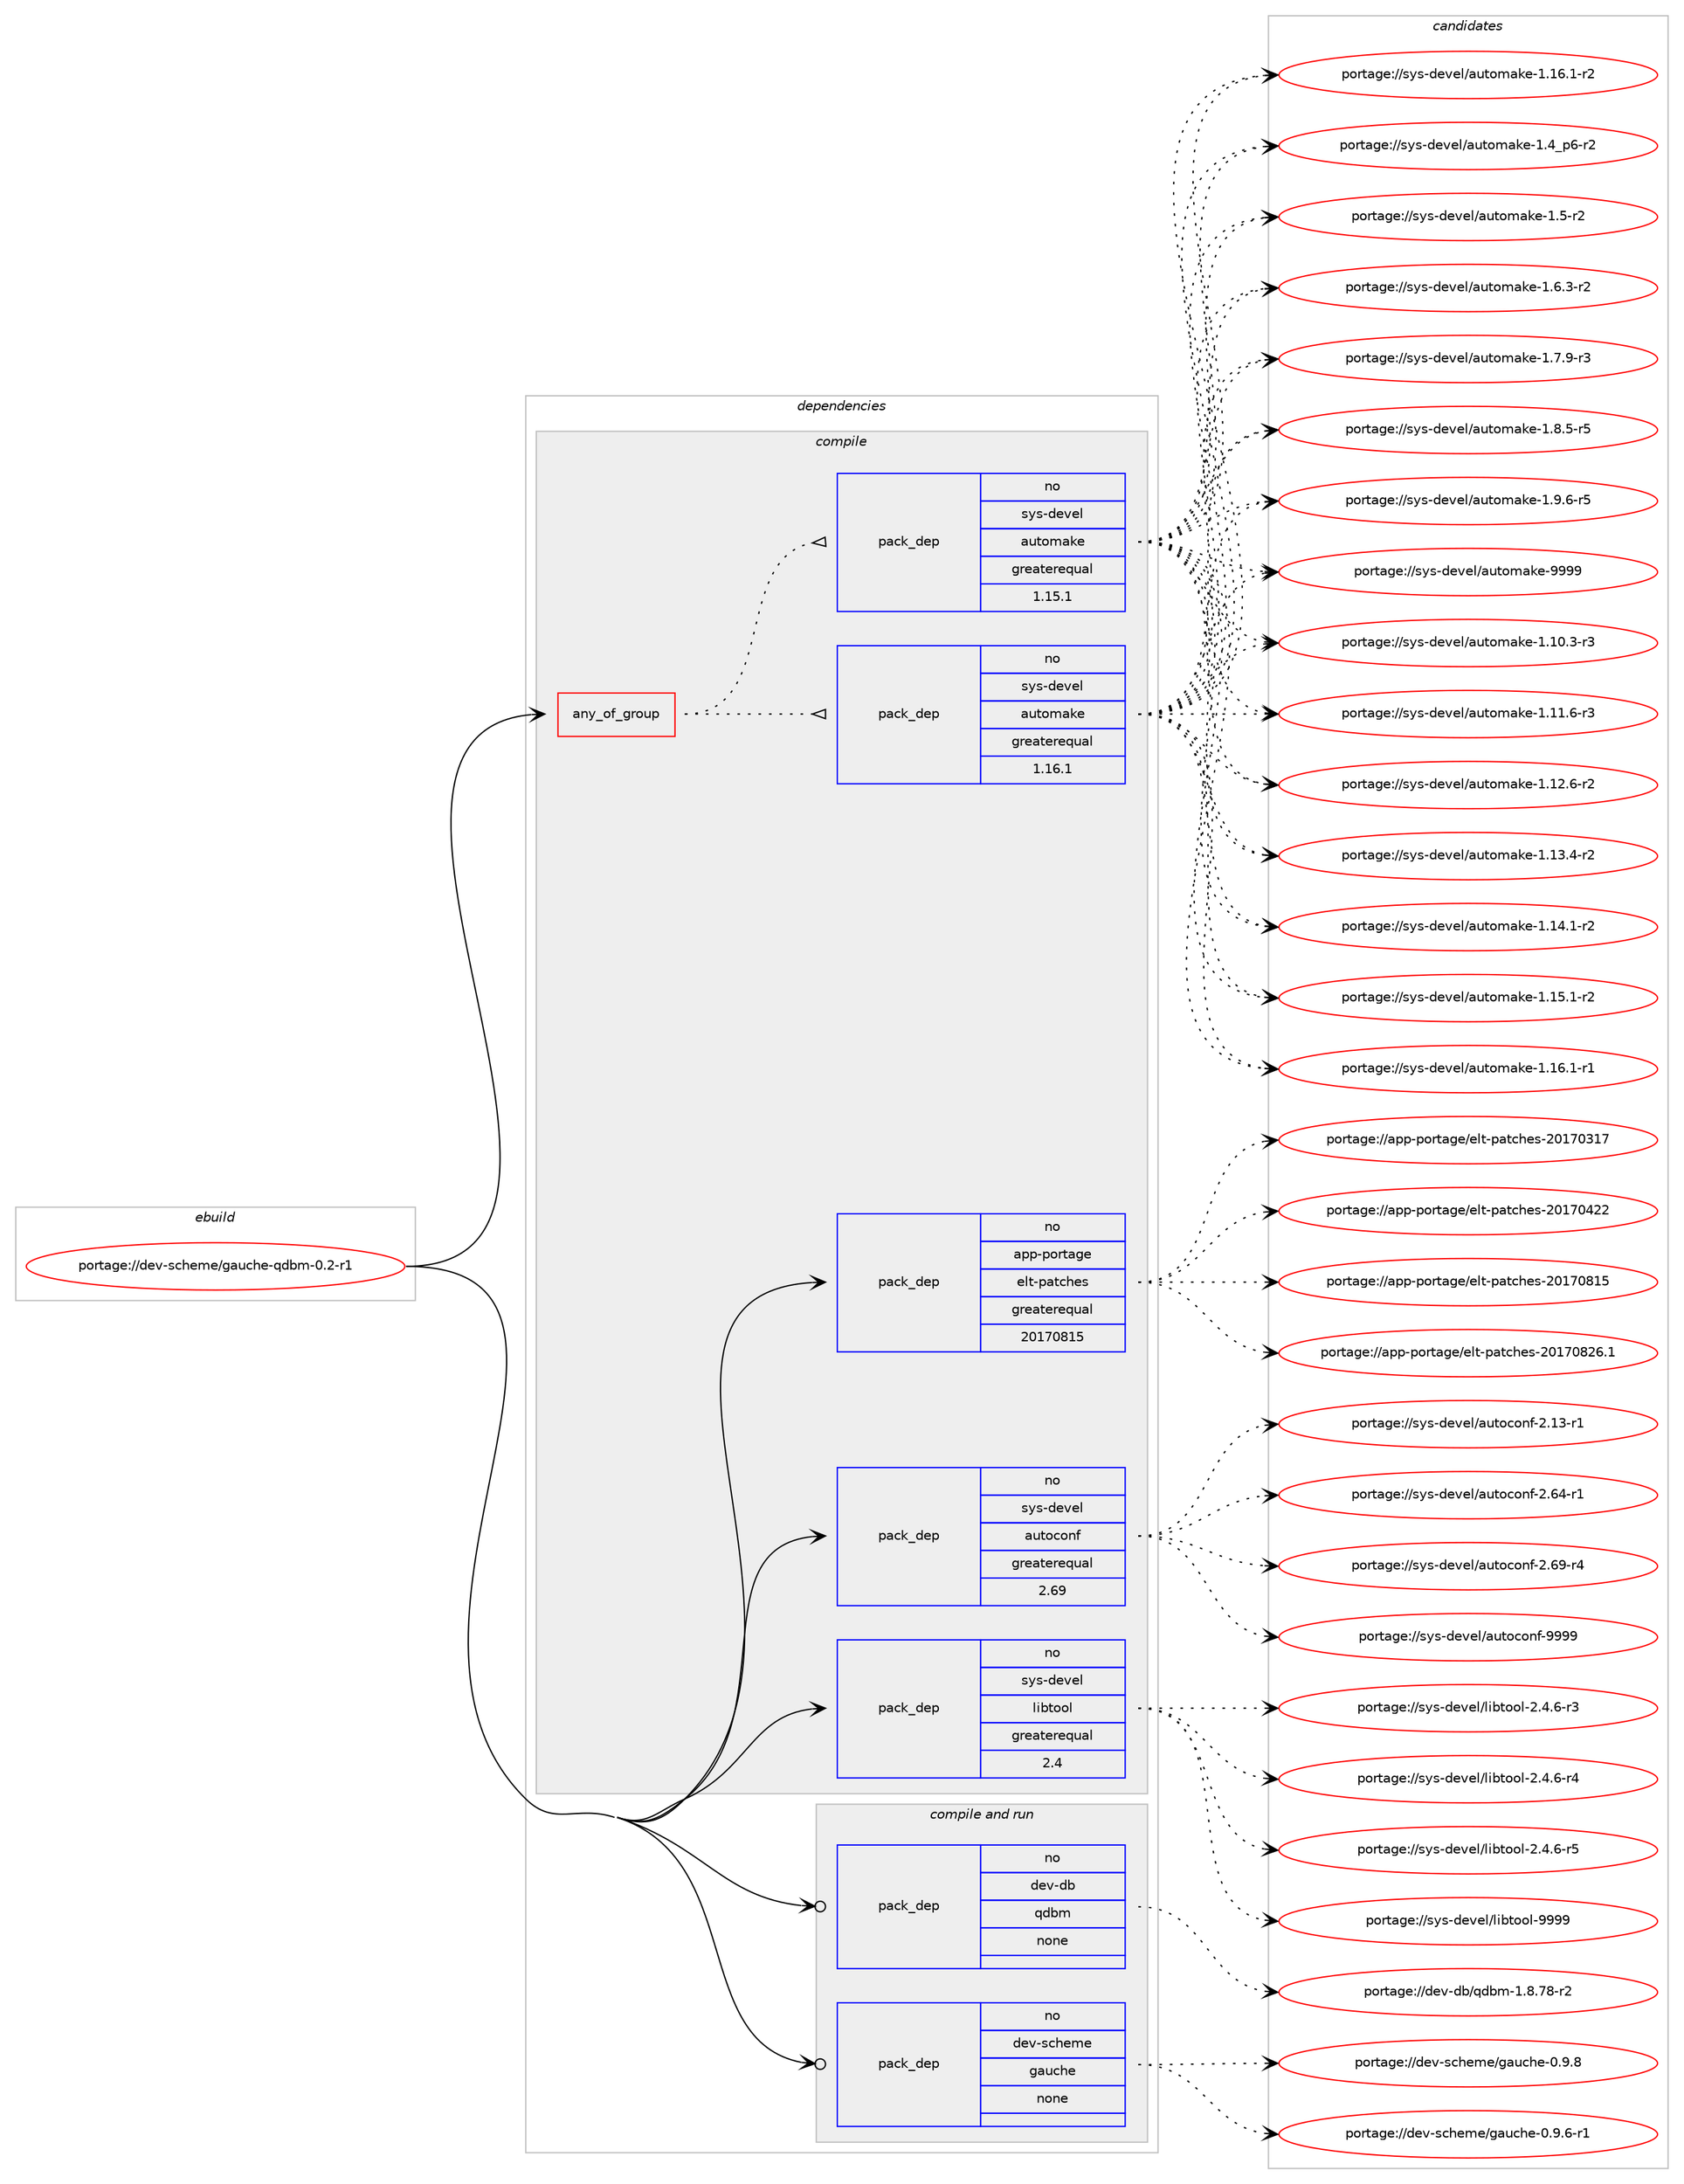 digraph prolog {

# *************
# Graph options
# *************

newrank=true;
concentrate=true;
compound=true;
graph [rankdir=LR,fontname=Helvetica,fontsize=10,ranksep=1.5];#, ranksep=2.5, nodesep=0.2];
edge  [arrowhead=vee];
node  [fontname=Helvetica,fontsize=10];

# **********
# The ebuild
# **********

subgraph cluster_leftcol {
color=gray;
rank=same;
label=<<i>ebuild</i>>;
id [label="portage://dev-scheme/gauche-qdbm-0.2-r1", color=red, width=4, href="../dev-scheme/gauche-qdbm-0.2-r1.svg"];
}

# ****************
# The dependencies
# ****************

subgraph cluster_midcol {
color=gray;
label=<<i>dependencies</i>>;
subgraph cluster_compile {
fillcolor="#eeeeee";
style=filled;
label=<<i>compile</i>>;
subgraph any3499 {
dependency256971 [label=<<TABLE BORDER="0" CELLBORDER="1" CELLSPACING="0" CELLPADDING="4"><TR><TD CELLPADDING="10">any_of_group</TD></TR></TABLE>>, shape=none, color=red];subgraph pack183270 {
dependency256972 [label=<<TABLE BORDER="0" CELLBORDER="1" CELLSPACING="0" CELLPADDING="4" WIDTH="220"><TR><TD ROWSPAN="6" CELLPADDING="30">pack_dep</TD></TR><TR><TD WIDTH="110">no</TD></TR><TR><TD>sys-devel</TD></TR><TR><TD>automake</TD></TR><TR><TD>greaterequal</TD></TR><TR><TD>1.16.1</TD></TR></TABLE>>, shape=none, color=blue];
}
dependency256971:e -> dependency256972:w [weight=20,style="dotted",arrowhead="oinv"];
subgraph pack183271 {
dependency256973 [label=<<TABLE BORDER="0" CELLBORDER="1" CELLSPACING="0" CELLPADDING="4" WIDTH="220"><TR><TD ROWSPAN="6" CELLPADDING="30">pack_dep</TD></TR><TR><TD WIDTH="110">no</TD></TR><TR><TD>sys-devel</TD></TR><TR><TD>automake</TD></TR><TR><TD>greaterequal</TD></TR><TR><TD>1.15.1</TD></TR></TABLE>>, shape=none, color=blue];
}
dependency256971:e -> dependency256973:w [weight=20,style="dotted",arrowhead="oinv"];
}
id:e -> dependency256971:w [weight=20,style="solid",arrowhead="vee"];
subgraph pack183272 {
dependency256974 [label=<<TABLE BORDER="0" CELLBORDER="1" CELLSPACING="0" CELLPADDING="4" WIDTH="220"><TR><TD ROWSPAN="6" CELLPADDING="30">pack_dep</TD></TR><TR><TD WIDTH="110">no</TD></TR><TR><TD>app-portage</TD></TR><TR><TD>elt-patches</TD></TR><TR><TD>greaterequal</TD></TR><TR><TD>20170815</TD></TR></TABLE>>, shape=none, color=blue];
}
id:e -> dependency256974:w [weight=20,style="solid",arrowhead="vee"];
subgraph pack183273 {
dependency256975 [label=<<TABLE BORDER="0" CELLBORDER="1" CELLSPACING="0" CELLPADDING="4" WIDTH="220"><TR><TD ROWSPAN="6" CELLPADDING="30">pack_dep</TD></TR><TR><TD WIDTH="110">no</TD></TR><TR><TD>sys-devel</TD></TR><TR><TD>autoconf</TD></TR><TR><TD>greaterequal</TD></TR><TR><TD>2.69</TD></TR></TABLE>>, shape=none, color=blue];
}
id:e -> dependency256975:w [weight=20,style="solid",arrowhead="vee"];
subgraph pack183274 {
dependency256976 [label=<<TABLE BORDER="0" CELLBORDER="1" CELLSPACING="0" CELLPADDING="4" WIDTH="220"><TR><TD ROWSPAN="6" CELLPADDING="30">pack_dep</TD></TR><TR><TD WIDTH="110">no</TD></TR><TR><TD>sys-devel</TD></TR><TR><TD>libtool</TD></TR><TR><TD>greaterequal</TD></TR><TR><TD>2.4</TD></TR></TABLE>>, shape=none, color=blue];
}
id:e -> dependency256976:w [weight=20,style="solid",arrowhead="vee"];
}
subgraph cluster_compileandrun {
fillcolor="#eeeeee";
style=filled;
label=<<i>compile and run</i>>;
subgraph pack183275 {
dependency256977 [label=<<TABLE BORDER="0" CELLBORDER="1" CELLSPACING="0" CELLPADDING="4" WIDTH="220"><TR><TD ROWSPAN="6" CELLPADDING="30">pack_dep</TD></TR><TR><TD WIDTH="110">no</TD></TR><TR><TD>dev-db</TD></TR><TR><TD>qdbm</TD></TR><TR><TD>none</TD></TR><TR><TD></TD></TR></TABLE>>, shape=none, color=blue];
}
id:e -> dependency256977:w [weight=20,style="solid",arrowhead="odotvee"];
subgraph pack183276 {
dependency256978 [label=<<TABLE BORDER="0" CELLBORDER="1" CELLSPACING="0" CELLPADDING="4" WIDTH="220"><TR><TD ROWSPAN="6" CELLPADDING="30">pack_dep</TD></TR><TR><TD WIDTH="110">no</TD></TR><TR><TD>dev-scheme</TD></TR><TR><TD>gauche</TD></TR><TR><TD>none</TD></TR><TR><TD></TD></TR></TABLE>>, shape=none, color=blue];
}
id:e -> dependency256978:w [weight=20,style="solid",arrowhead="odotvee"];
}
subgraph cluster_run {
fillcolor="#eeeeee";
style=filled;
label=<<i>run</i>>;
}
}

# **************
# The candidates
# **************

subgraph cluster_choices {
rank=same;
color=gray;
label=<<i>candidates</i>>;

subgraph choice183270 {
color=black;
nodesep=1;
choiceportage11512111545100101118101108479711711611110997107101454946494846514511451 [label="portage://sys-devel/automake-1.10.3-r3", color=red, width=4,href="../sys-devel/automake-1.10.3-r3.svg"];
choiceportage11512111545100101118101108479711711611110997107101454946494946544511451 [label="portage://sys-devel/automake-1.11.6-r3", color=red, width=4,href="../sys-devel/automake-1.11.6-r3.svg"];
choiceportage11512111545100101118101108479711711611110997107101454946495046544511450 [label="portage://sys-devel/automake-1.12.6-r2", color=red, width=4,href="../sys-devel/automake-1.12.6-r2.svg"];
choiceportage11512111545100101118101108479711711611110997107101454946495146524511450 [label="portage://sys-devel/automake-1.13.4-r2", color=red, width=4,href="../sys-devel/automake-1.13.4-r2.svg"];
choiceportage11512111545100101118101108479711711611110997107101454946495246494511450 [label="portage://sys-devel/automake-1.14.1-r2", color=red, width=4,href="../sys-devel/automake-1.14.1-r2.svg"];
choiceportage11512111545100101118101108479711711611110997107101454946495346494511450 [label="portage://sys-devel/automake-1.15.1-r2", color=red, width=4,href="../sys-devel/automake-1.15.1-r2.svg"];
choiceportage11512111545100101118101108479711711611110997107101454946495446494511449 [label="portage://sys-devel/automake-1.16.1-r1", color=red, width=4,href="../sys-devel/automake-1.16.1-r1.svg"];
choiceportage11512111545100101118101108479711711611110997107101454946495446494511450 [label="portage://sys-devel/automake-1.16.1-r2", color=red, width=4,href="../sys-devel/automake-1.16.1-r2.svg"];
choiceportage115121115451001011181011084797117116111109971071014549465295112544511450 [label="portage://sys-devel/automake-1.4_p6-r2", color=red, width=4,href="../sys-devel/automake-1.4_p6-r2.svg"];
choiceportage11512111545100101118101108479711711611110997107101454946534511450 [label="portage://sys-devel/automake-1.5-r2", color=red, width=4,href="../sys-devel/automake-1.5-r2.svg"];
choiceportage115121115451001011181011084797117116111109971071014549465446514511450 [label="portage://sys-devel/automake-1.6.3-r2", color=red, width=4,href="../sys-devel/automake-1.6.3-r2.svg"];
choiceportage115121115451001011181011084797117116111109971071014549465546574511451 [label="portage://sys-devel/automake-1.7.9-r3", color=red, width=4,href="../sys-devel/automake-1.7.9-r3.svg"];
choiceportage115121115451001011181011084797117116111109971071014549465646534511453 [label="portage://sys-devel/automake-1.8.5-r5", color=red, width=4,href="../sys-devel/automake-1.8.5-r5.svg"];
choiceportage115121115451001011181011084797117116111109971071014549465746544511453 [label="portage://sys-devel/automake-1.9.6-r5", color=red, width=4,href="../sys-devel/automake-1.9.6-r5.svg"];
choiceportage115121115451001011181011084797117116111109971071014557575757 [label="portage://sys-devel/automake-9999", color=red, width=4,href="../sys-devel/automake-9999.svg"];
dependency256972:e -> choiceportage11512111545100101118101108479711711611110997107101454946494846514511451:w [style=dotted,weight="100"];
dependency256972:e -> choiceportage11512111545100101118101108479711711611110997107101454946494946544511451:w [style=dotted,weight="100"];
dependency256972:e -> choiceportage11512111545100101118101108479711711611110997107101454946495046544511450:w [style=dotted,weight="100"];
dependency256972:e -> choiceportage11512111545100101118101108479711711611110997107101454946495146524511450:w [style=dotted,weight="100"];
dependency256972:e -> choiceportage11512111545100101118101108479711711611110997107101454946495246494511450:w [style=dotted,weight="100"];
dependency256972:e -> choiceportage11512111545100101118101108479711711611110997107101454946495346494511450:w [style=dotted,weight="100"];
dependency256972:e -> choiceportage11512111545100101118101108479711711611110997107101454946495446494511449:w [style=dotted,weight="100"];
dependency256972:e -> choiceportage11512111545100101118101108479711711611110997107101454946495446494511450:w [style=dotted,weight="100"];
dependency256972:e -> choiceportage115121115451001011181011084797117116111109971071014549465295112544511450:w [style=dotted,weight="100"];
dependency256972:e -> choiceportage11512111545100101118101108479711711611110997107101454946534511450:w [style=dotted,weight="100"];
dependency256972:e -> choiceportage115121115451001011181011084797117116111109971071014549465446514511450:w [style=dotted,weight="100"];
dependency256972:e -> choiceportage115121115451001011181011084797117116111109971071014549465546574511451:w [style=dotted,weight="100"];
dependency256972:e -> choiceportage115121115451001011181011084797117116111109971071014549465646534511453:w [style=dotted,weight="100"];
dependency256972:e -> choiceportage115121115451001011181011084797117116111109971071014549465746544511453:w [style=dotted,weight="100"];
dependency256972:e -> choiceportage115121115451001011181011084797117116111109971071014557575757:w [style=dotted,weight="100"];
}
subgraph choice183271 {
color=black;
nodesep=1;
choiceportage11512111545100101118101108479711711611110997107101454946494846514511451 [label="portage://sys-devel/automake-1.10.3-r3", color=red, width=4,href="../sys-devel/automake-1.10.3-r3.svg"];
choiceportage11512111545100101118101108479711711611110997107101454946494946544511451 [label="portage://sys-devel/automake-1.11.6-r3", color=red, width=4,href="../sys-devel/automake-1.11.6-r3.svg"];
choiceportage11512111545100101118101108479711711611110997107101454946495046544511450 [label="portage://sys-devel/automake-1.12.6-r2", color=red, width=4,href="../sys-devel/automake-1.12.6-r2.svg"];
choiceportage11512111545100101118101108479711711611110997107101454946495146524511450 [label="portage://sys-devel/automake-1.13.4-r2", color=red, width=4,href="../sys-devel/automake-1.13.4-r2.svg"];
choiceportage11512111545100101118101108479711711611110997107101454946495246494511450 [label="portage://sys-devel/automake-1.14.1-r2", color=red, width=4,href="../sys-devel/automake-1.14.1-r2.svg"];
choiceportage11512111545100101118101108479711711611110997107101454946495346494511450 [label="portage://sys-devel/automake-1.15.1-r2", color=red, width=4,href="../sys-devel/automake-1.15.1-r2.svg"];
choiceportage11512111545100101118101108479711711611110997107101454946495446494511449 [label="portage://sys-devel/automake-1.16.1-r1", color=red, width=4,href="../sys-devel/automake-1.16.1-r1.svg"];
choiceportage11512111545100101118101108479711711611110997107101454946495446494511450 [label="portage://sys-devel/automake-1.16.1-r2", color=red, width=4,href="../sys-devel/automake-1.16.1-r2.svg"];
choiceportage115121115451001011181011084797117116111109971071014549465295112544511450 [label="portage://sys-devel/automake-1.4_p6-r2", color=red, width=4,href="../sys-devel/automake-1.4_p6-r2.svg"];
choiceportage11512111545100101118101108479711711611110997107101454946534511450 [label="portage://sys-devel/automake-1.5-r2", color=red, width=4,href="../sys-devel/automake-1.5-r2.svg"];
choiceportage115121115451001011181011084797117116111109971071014549465446514511450 [label="portage://sys-devel/automake-1.6.3-r2", color=red, width=4,href="../sys-devel/automake-1.6.3-r2.svg"];
choiceportage115121115451001011181011084797117116111109971071014549465546574511451 [label="portage://sys-devel/automake-1.7.9-r3", color=red, width=4,href="../sys-devel/automake-1.7.9-r3.svg"];
choiceportage115121115451001011181011084797117116111109971071014549465646534511453 [label="portage://sys-devel/automake-1.8.5-r5", color=red, width=4,href="../sys-devel/automake-1.8.5-r5.svg"];
choiceportage115121115451001011181011084797117116111109971071014549465746544511453 [label="portage://sys-devel/automake-1.9.6-r5", color=red, width=4,href="../sys-devel/automake-1.9.6-r5.svg"];
choiceportage115121115451001011181011084797117116111109971071014557575757 [label="portage://sys-devel/automake-9999", color=red, width=4,href="../sys-devel/automake-9999.svg"];
dependency256973:e -> choiceportage11512111545100101118101108479711711611110997107101454946494846514511451:w [style=dotted,weight="100"];
dependency256973:e -> choiceportage11512111545100101118101108479711711611110997107101454946494946544511451:w [style=dotted,weight="100"];
dependency256973:e -> choiceportage11512111545100101118101108479711711611110997107101454946495046544511450:w [style=dotted,weight="100"];
dependency256973:e -> choiceportage11512111545100101118101108479711711611110997107101454946495146524511450:w [style=dotted,weight="100"];
dependency256973:e -> choiceportage11512111545100101118101108479711711611110997107101454946495246494511450:w [style=dotted,weight="100"];
dependency256973:e -> choiceportage11512111545100101118101108479711711611110997107101454946495346494511450:w [style=dotted,weight="100"];
dependency256973:e -> choiceportage11512111545100101118101108479711711611110997107101454946495446494511449:w [style=dotted,weight="100"];
dependency256973:e -> choiceportage11512111545100101118101108479711711611110997107101454946495446494511450:w [style=dotted,weight="100"];
dependency256973:e -> choiceportage115121115451001011181011084797117116111109971071014549465295112544511450:w [style=dotted,weight="100"];
dependency256973:e -> choiceportage11512111545100101118101108479711711611110997107101454946534511450:w [style=dotted,weight="100"];
dependency256973:e -> choiceportage115121115451001011181011084797117116111109971071014549465446514511450:w [style=dotted,weight="100"];
dependency256973:e -> choiceportage115121115451001011181011084797117116111109971071014549465546574511451:w [style=dotted,weight="100"];
dependency256973:e -> choiceportage115121115451001011181011084797117116111109971071014549465646534511453:w [style=dotted,weight="100"];
dependency256973:e -> choiceportage115121115451001011181011084797117116111109971071014549465746544511453:w [style=dotted,weight="100"];
dependency256973:e -> choiceportage115121115451001011181011084797117116111109971071014557575757:w [style=dotted,weight="100"];
}
subgraph choice183272 {
color=black;
nodesep=1;
choiceportage97112112451121111141169710310147101108116451129711699104101115455048495548514955 [label="portage://app-portage/elt-patches-20170317", color=red, width=4,href="../app-portage/elt-patches-20170317.svg"];
choiceportage97112112451121111141169710310147101108116451129711699104101115455048495548525050 [label="portage://app-portage/elt-patches-20170422", color=red, width=4,href="../app-portage/elt-patches-20170422.svg"];
choiceportage97112112451121111141169710310147101108116451129711699104101115455048495548564953 [label="portage://app-portage/elt-patches-20170815", color=red, width=4,href="../app-portage/elt-patches-20170815.svg"];
choiceportage971121124511211111411697103101471011081164511297116991041011154550484955485650544649 [label="portage://app-portage/elt-patches-20170826.1", color=red, width=4,href="../app-portage/elt-patches-20170826.1.svg"];
dependency256974:e -> choiceportage97112112451121111141169710310147101108116451129711699104101115455048495548514955:w [style=dotted,weight="100"];
dependency256974:e -> choiceportage97112112451121111141169710310147101108116451129711699104101115455048495548525050:w [style=dotted,weight="100"];
dependency256974:e -> choiceportage97112112451121111141169710310147101108116451129711699104101115455048495548564953:w [style=dotted,weight="100"];
dependency256974:e -> choiceportage971121124511211111411697103101471011081164511297116991041011154550484955485650544649:w [style=dotted,weight="100"];
}
subgraph choice183273 {
color=black;
nodesep=1;
choiceportage1151211154510010111810110847971171161119911111010245504649514511449 [label="portage://sys-devel/autoconf-2.13-r1", color=red, width=4,href="../sys-devel/autoconf-2.13-r1.svg"];
choiceportage1151211154510010111810110847971171161119911111010245504654524511449 [label="portage://sys-devel/autoconf-2.64-r1", color=red, width=4,href="../sys-devel/autoconf-2.64-r1.svg"];
choiceportage1151211154510010111810110847971171161119911111010245504654574511452 [label="portage://sys-devel/autoconf-2.69-r4", color=red, width=4,href="../sys-devel/autoconf-2.69-r4.svg"];
choiceportage115121115451001011181011084797117116111991111101024557575757 [label="portage://sys-devel/autoconf-9999", color=red, width=4,href="../sys-devel/autoconf-9999.svg"];
dependency256975:e -> choiceportage1151211154510010111810110847971171161119911111010245504649514511449:w [style=dotted,weight="100"];
dependency256975:e -> choiceportage1151211154510010111810110847971171161119911111010245504654524511449:w [style=dotted,weight="100"];
dependency256975:e -> choiceportage1151211154510010111810110847971171161119911111010245504654574511452:w [style=dotted,weight="100"];
dependency256975:e -> choiceportage115121115451001011181011084797117116111991111101024557575757:w [style=dotted,weight="100"];
}
subgraph choice183274 {
color=black;
nodesep=1;
choiceportage1151211154510010111810110847108105981161111111084550465246544511451 [label="portage://sys-devel/libtool-2.4.6-r3", color=red, width=4,href="../sys-devel/libtool-2.4.6-r3.svg"];
choiceportage1151211154510010111810110847108105981161111111084550465246544511452 [label="portage://sys-devel/libtool-2.4.6-r4", color=red, width=4,href="../sys-devel/libtool-2.4.6-r4.svg"];
choiceportage1151211154510010111810110847108105981161111111084550465246544511453 [label="portage://sys-devel/libtool-2.4.6-r5", color=red, width=4,href="../sys-devel/libtool-2.4.6-r5.svg"];
choiceportage1151211154510010111810110847108105981161111111084557575757 [label="portage://sys-devel/libtool-9999", color=red, width=4,href="../sys-devel/libtool-9999.svg"];
dependency256976:e -> choiceportage1151211154510010111810110847108105981161111111084550465246544511451:w [style=dotted,weight="100"];
dependency256976:e -> choiceportage1151211154510010111810110847108105981161111111084550465246544511452:w [style=dotted,weight="100"];
dependency256976:e -> choiceportage1151211154510010111810110847108105981161111111084550465246544511453:w [style=dotted,weight="100"];
dependency256976:e -> choiceportage1151211154510010111810110847108105981161111111084557575757:w [style=dotted,weight="100"];
}
subgraph choice183275 {
color=black;
nodesep=1;
choiceportage10010111845100984711310098109454946564655564511450 [label="portage://dev-db/qdbm-1.8.78-r2", color=red, width=4,href="../dev-db/qdbm-1.8.78-r2.svg"];
dependency256977:e -> choiceportage10010111845100984711310098109454946564655564511450:w [style=dotted,weight="100"];
}
subgraph choice183276 {
color=black;
nodesep=1;
choiceportage10010111845115991041011091014710397117991041014548465746544511449 [label="portage://dev-scheme/gauche-0.9.6-r1", color=red, width=4,href="../dev-scheme/gauche-0.9.6-r1.svg"];
choiceportage1001011184511599104101109101471039711799104101454846574656 [label="portage://dev-scheme/gauche-0.9.8", color=red, width=4,href="../dev-scheme/gauche-0.9.8.svg"];
dependency256978:e -> choiceportage10010111845115991041011091014710397117991041014548465746544511449:w [style=dotted,weight="100"];
dependency256978:e -> choiceportage1001011184511599104101109101471039711799104101454846574656:w [style=dotted,weight="100"];
}
}

}
